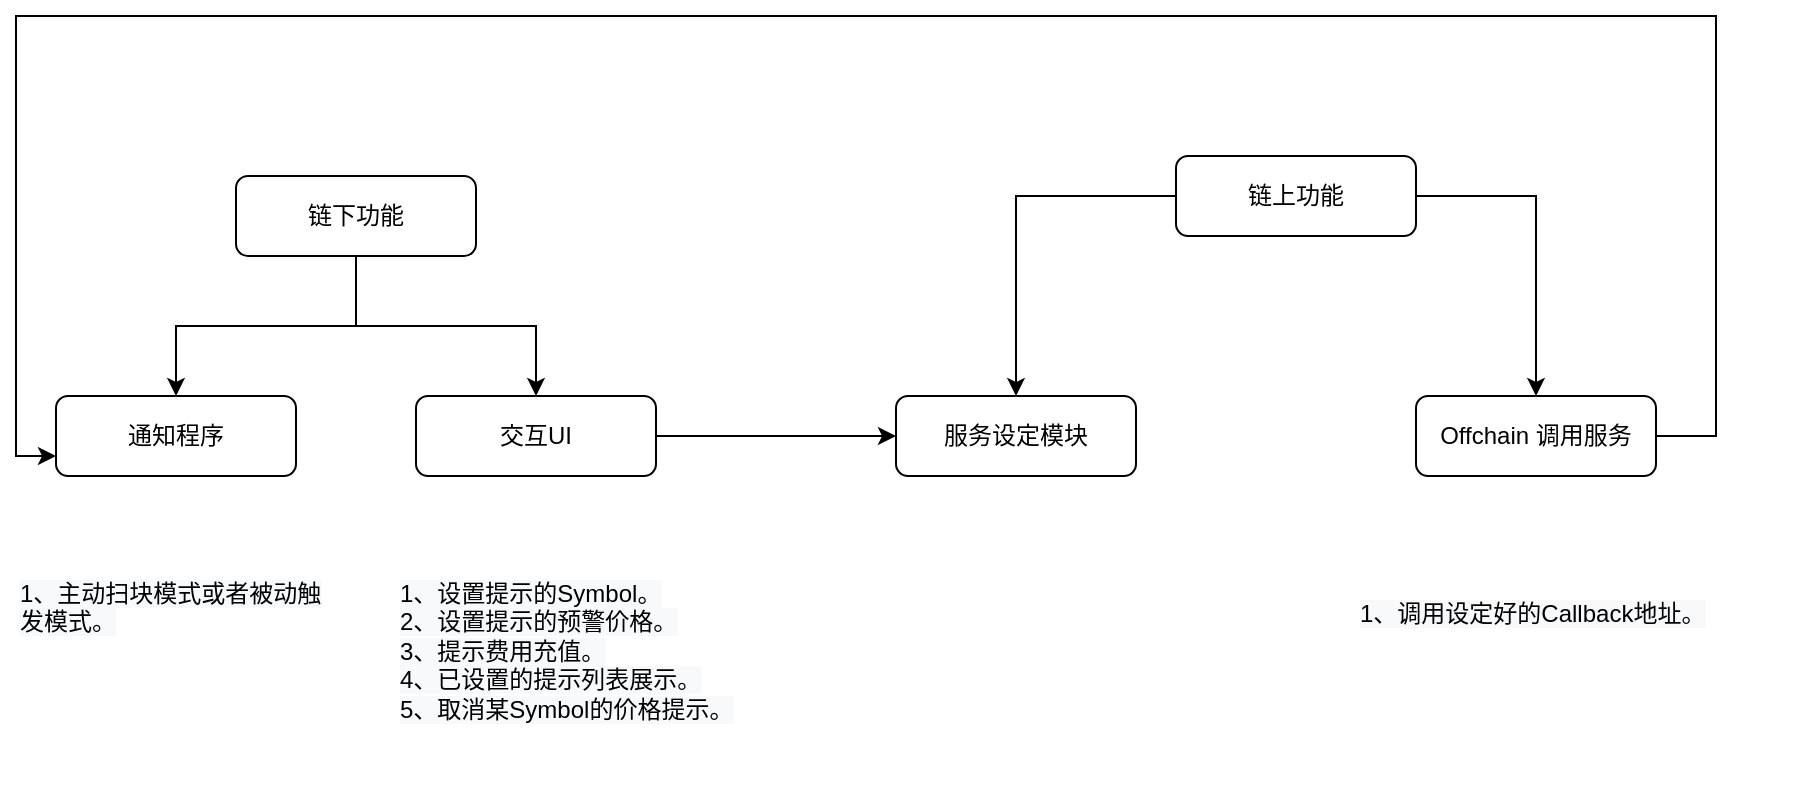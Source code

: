 <mxfile version="20.5.1" type="github">
  <diagram id="C5RBs43oDa-KdzZeNtuy" name="Page-1">
    <mxGraphModel dx="1073" dy="655" grid="1" gridSize="10" guides="1" tooltips="1" connect="1" arrows="1" fold="1" page="1" pageScale="1" pageWidth="827" pageHeight="1169" math="0" shadow="0">
      <root>
        <mxCell id="WIyWlLk6GJQsqaUBKTNV-0" />
        <mxCell id="WIyWlLk6GJQsqaUBKTNV-1" parent="WIyWlLk6GJQsqaUBKTNV-0" />
        <mxCell id="1LQJy3dX-HsZBZiR6DC--11" style="edgeStyle=orthogonalEdgeStyle;rounded=0;orthogonalLoop=1;jettySize=auto;html=1;entryX=0.5;entryY=0;entryDx=0;entryDy=0;" edge="1" parent="WIyWlLk6GJQsqaUBKTNV-1" source="WIyWlLk6GJQsqaUBKTNV-7" target="1LQJy3dX-HsZBZiR6DC--10">
          <mxGeometry relative="1" as="geometry" />
        </mxCell>
        <mxCell id="1LQJy3dX-HsZBZiR6DC--14" style="edgeStyle=orthogonalEdgeStyle;rounded=0;orthogonalLoop=1;jettySize=auto;html=1;entryX=0.5;entryY=0;entryDx=0;entryDy=0;" edge="1" parent="WIyWlLk6GJQsqaUBKTNV-1" source="WIyWlLk6GJQsqaUBKTNV-7" target="1LQJy3dX-HsZBZiR6DC--13">
          <mxGeometry relative="1" as="geometry">
            <Array as="points">
              <mxPoint x="1380" y="200" />
            </Array>
          </mxGeometry>
        </mxCell>
        <mxCell id="WIyWlLk6GJQsqaUBKTNV-7" value="链上功能" style="rounded=1;whiteSpace=wrap;html=1;fontSize=12;glass=0;strokeWidth=1;shadow=0;" parent="WIyWlLk6GJQsqaUBKTNV-1" vertex="1">
          <mxGeometry x="1200" y="180" width="120" height="40" as="geometry" />
        </mxCell>
        <mxCell id="1LQJy3dX-HsZBZiR6DC--4" style="edgeStyle=orthogonalEdgeStyle;rounded=0;orthogonalLoop=1;jettySize=auto;html=1;" edge="1" parent="WIyWlLk6GJQsqaUBKTNV-1" source="1LQJy3dX-HsZBZiR6DC--0" target="1LQJy3dX-HsZBZiR6DC--2">
          <mxGeometry relative="1" as="geometry" />
        </mxCell>
        <mxCell id="1LQJy3dX-HsZBZiR6DC--5" style="edgeStyle=orthogonalEdgeStyle;rounded=0;orthogonalLoop=1;jettySize=auto;html=1;" edge="1" parent="WIyWlLk6GJQsqaUBKTNV-1" source="1LQJy3dX-HsZBZiR6DC--0" target="1LQJy3dX-HsZBZiR6DC--3">
          <mxGeometry relative="1" as="geometry" />
        </mxCell>
        <mxCell id="1LQJy3dX-HsZBZiR6DC--0" value="链下功能" style="rounded=1;whiteSpace=wrap;html=1;fontSize=12;glass=0;strokeWidth=1;shadow=0;" vertex="1" parent="WIyWlLk6GJQsqaUBKTNV-1">
          <mxGeometry x="730" y="190" width="120" height="40" as="geometry" />
        </mxCell>
        <mxCell id="1LQJy3dX-HsZBZiR6DC--1" value="&lt;span style=&quot;color: rgb(0, 0, 0); font-family: Helvetica; font-size: 12px; font-style: normal; font-variant-ligatures: normal; font-variant-caps: normal; font-weight: 400; letter-spacing: normal; orphans: 2; text-align: center; text-indent: 0px; text-transform: none; widows: 2; word-spacing: 0px; -webkit-text-stroke-width: 0px; background-color: rgb(248, 249, 250); text-decoration-thickness: initial; text-decoration-style: initial; text-decoration-color: initial; float: none; display: inline !important;&quot;&gt;1、设置提示的Symbol。&lt;br&gt;2、设置提示的预警价格。&lt;br&gt;3、提示费用充值。&lt;br&gt;4、已设置的提示列表展示。&lt;br&gt;5、取消某Symbol的价格提示。&lt;br&gt;&lt;/span&gt;" style="text;whiteSpace=wrap;html=1;" vertex="1" parent="WIyWlLk6GJQsqaUBKTNV-1">
          <mxGeometry x="810" y="385" width="220" height="100" as="geometry" />
        </mxCell>
        <mxCell id="1LQJy3dX-HsZBZiR6DC--2" value="通知程序" style="rounded=1;whiteSpace=wrap;html=1;fontSize=12;glass=0;strokeWidth=1;shadow=0;" vertex="1" parent="WIyWlLk6GJQsqaUBKTNV-1">
          <mxGeometry x="640" y="300" width="120" height="40" as="geometry" />
        </mxCell>
        <mxCell id="1LQJy3dX-HsZBZiR6DC--12" style="edgeStyle=orthogonalEdgeStyle;rounded=0;orthogonalLoop=1;jettySize=auto;html=1;entryX=0;entryY=0.5;entryDx=0;entryDy=0;" edge="1" parent="WIyWlLk6GJQsqaUBKTNV-1" source="1LQJy3dX-HsZBZiR6DC--3" target="1LQJy3dX-HsZBZiR6DC--10">
          <mxGeometry relative="1" as="geometry" />
        </mxCell>
        <mxCell id="1LQJy3dX-HsZBZiR6DC--3" value="交互UI" style="rounded=1;whiteSpace=wrap;html=1;fontSize=12;glass=0;strokeWidth=1;shadow=0;" vertex="1" parent="WIyWlLk6GJQsqaUBKTNV-1">
          <mxGeometry x="820" y="300" width="120" height="40" as="geometry" />
        </mxCell>
        <mxCell id="1LQJy3dX-HsZBZiR6DC--7" value="&lt;span style=&quot;color: rgb(0, 0, 0); font-family: Helvetica; font-size: 12px; font-style: normal; font-variant-ligatures: normal; font-variant-caps: normal; font-weight: 400; letter-spacing: normal; orphans: 2; text-align: center; text-indent: 0px; text-transform: none; widows: 2; word-spacing: 0px; -webkit-text-stroke-width: 0px; background-color: rgb(248, 249, 250); text-decoration-thickness: initial; text-decoration-style: initial; text-decoration-color: initial; float: none; display: inline !important;&quot;&gt;1、主动扫块模式或者被动触发模式。&lt;br&gt;&lt;/span&gt;" style="text;whiteSpace=wrap;html=1;" vertex="1" parent="WIyWlLk6GJQsqaUBKTNV-1">
          <mxGeometry x="620" y="385" width="160" height="70" as="geometry" />
        </mxCell>
        <mxCell id="1LQJy3dX-HsZBZiR6DC--10" value="服务设定模块" style="rounded=1;whiteSpace=wrap;html=1;fontSize=12;glass=0;strokeWidth=1;shadow=0;" vertex="1" parent="WIyWlLk6GJQsqaUBKTNV-1">
          <mxGeometry x="1060" y="300" width="120" height="40" as="geometry" />
        </mxCell>
        <mxCell id="1LQJy3dX-HsZBZiR6DC--17" style="edgeStyle=orthogonalEdgeStyle;rounded=0;orthogonalLoop=1;jettySize=auto;html=1;entryX=0;entryY=0.75;entryDx=0;entryDy=0;" edge="1" parent="WIyWlLk6GJQsqaUBKTNV-1" source="1LQJy3dX-HsZBZiR6DC--13" target="1LQJy3dX-HsZBZiR6DC--2">
          <mxGeometry relative="1" as="geometry">
            <Array as="points">
              <mxPoint x="1470" y="320" />
              <mxPoint x="1470" y="110" />
              <mxPoint x="620" y="110" />
              <mxPoint x="620" y="330" />
            </Array>
          </mxGeometry>
        </mxCell>
        <mxCell id="1LQJy3dX-HsZBZiR6DC--13" value="Offchain 调用服务" style="rounded=1;whiteSpace=wrap;html=1;fontSize=12;glass=0;strokeWidth=1;shadow=0;" vertex="1" parent="WIyWlLk6GJQsqaUBKTNV-1">
          <mxGeometry x="1320" y="300" width="120" height="40" as="geometry" />
        </mxCell>
        <mxCell id="1LQJy3dX-HsZBZiR6DC--15" value="&lt;span style=&quot;color: rgb(0, 0, 0); font-family: Helvetica; font-size: 12px; font-style: normal; font-variant-ligatures: normal; font-variant-caps: normal; font-weight: 400; letter-spacing: normal; orphans: 2; text-align: center; text-indent: 0px; text-transform: none; widows: 2; word-spacing: 0px; -webkit-text-stroke-width: 0px; background-color: rgb(248, 249, 250); text-decoration-thickness: initial; text-decoration-style: initial; text-decoration-color: initial; float: none; display: inline !important;&quot;&gt;1、调用设定好的Callback地址。&lt;br&gt;&lt;/span&gt;" style="text;whiteSpace=wrap;html=1;" vertex="1" parent="WIyWlLk6GJQsqaUBKTNV-1">
          <mxGeometry x="1290" y="395" width="220" height="100" as="geometry" />
        </mxCell>
      </root>
    </mxGraphModel>
  </diagram>
</mxfile>
